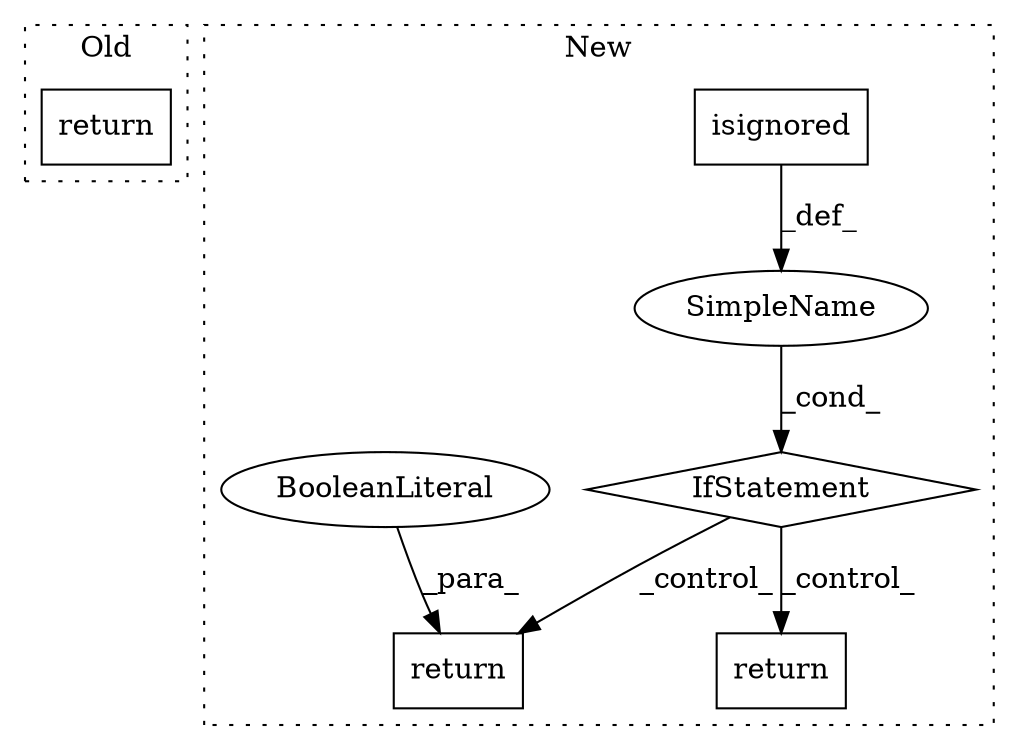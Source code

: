 digraph G {
subgraph cluster0 {
1 [label="return" a="41" s="1761" l="7" shape="box"];
label = "Old";
style="dotted";
}
subgraph cluster1 {
2 [label="isignored" a="32" s="2579,2596" l="10,1" shape="box"];
3 [label="IfStatement" a="25" s="2570,2597" l="4,2" shape="diamond"];
4 [label="SimpleName" a="42" s="" l="" shape="ellipse"];
5 [label="return" a="41" s="2607" l="7" shape="box"];
6 [label="BooleanLiteral" a="9" s="2614" l="5" shape="ellipse"];
7 [label="return" a="41" s="2631" l="7" shape="box"];
label = "New";
style="dotted";
}
2 -> 4 [label="_def_"];
3 -> 5 [label="_control_"];
3 -> 7 [label="_control_"];
4 -> 3 [label="_cond_"];
6 -> 5 [label="_para_"];
}
